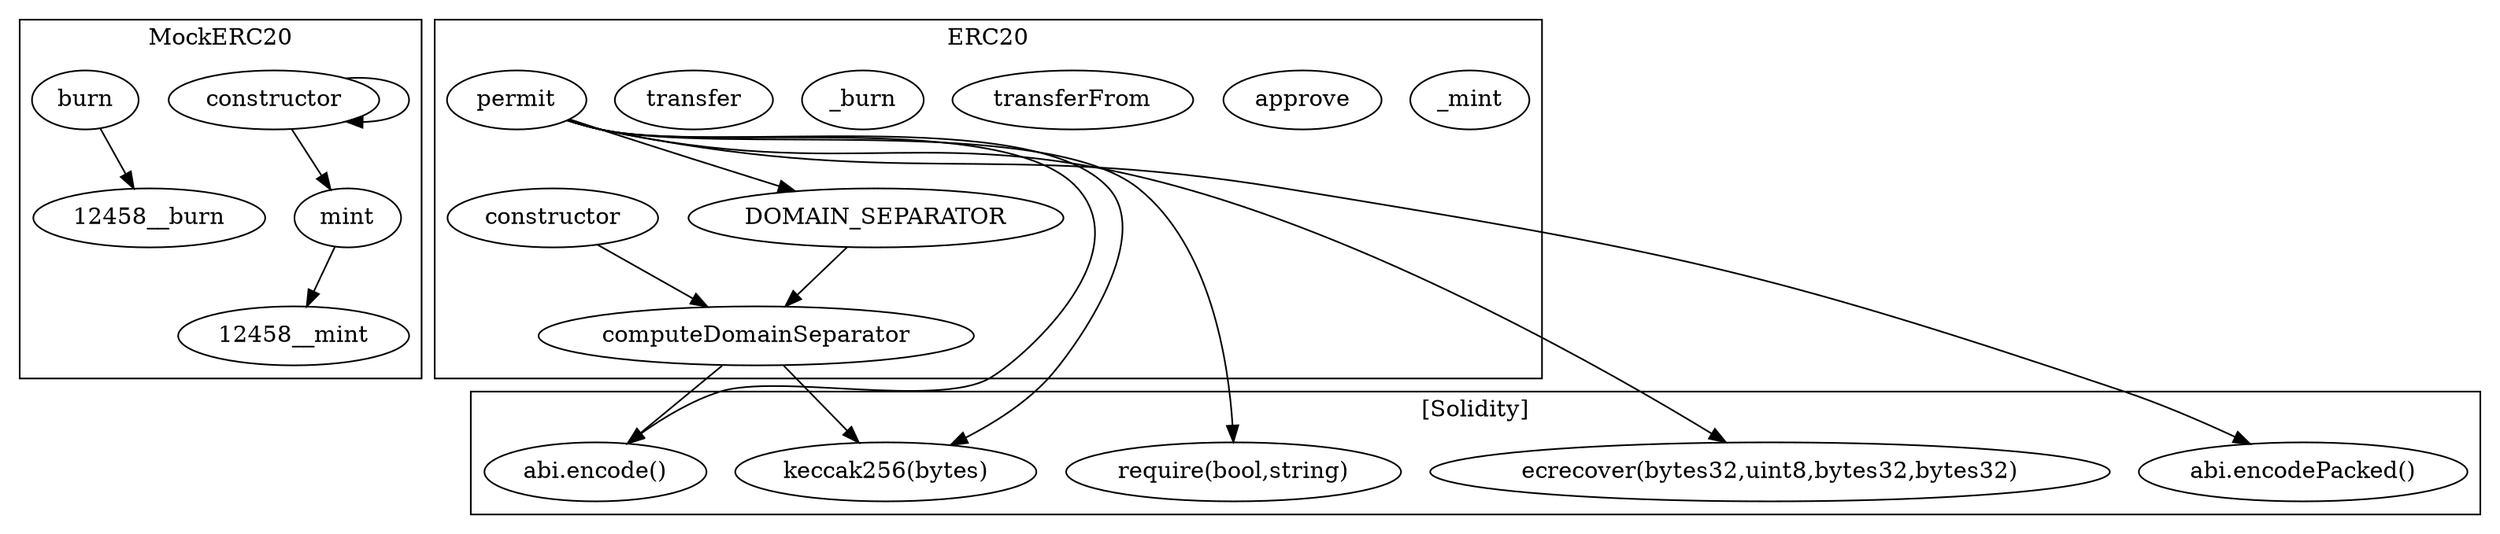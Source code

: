 strict digraph {
subgraph cluster_12458_MockERC20 {
label = "MockERC20"
"12458_constructor" [label="constructor"]
"12458_burn" [label="burn"]
"12458_mint" [label="mint"]
"12458_burn" -> "12458__burn"
"12458_constructor" -> "12458_mint"
"12458_constructor" -> "12458_constructor"
"12458_mint" -> "12458__mint"
}subgraph cluster_12412_ERC20 {
label = "ERC20"
"12412_computeDomainSeparator" [label="computeDomainSeparator"]
"12412__mint" [label="_mint"]
"12412_approve" [label="approve"]
"12412_DOMAIN_SEPARATOR" [label="DOMAIN_SEPARATOR"]
"12412_constructor" [label="constructor"]
"12412_transferFrom" [label="transferFrom"]
"12412__burn" [label="_burn"]
"12412_transfer" [label="transfer"]
"12412_permit" [label="permit"]
"12412_permit" -> "12412_DOMAIN_SEPARATOR"
"12412_constructor" -> "12412_computeDomainSeparator"
"12412_DOMAIN_SEPARATOR" -> "12412_computeDomainSeparator"
}subgraph cluster_solidity {
label = "[Solidity]"
"ecrecover(bytes32,uint8,bytes32,bytes32)" 
"abi.encode()" 
"abi.encodePacked()" 
"require(bool,string)" 
"keccak256(bytes)" 
"12412_permit" -> "abi.encode()"
"12412_computeDomainSeparator" -> "keccak256(bytes)"
"12412_permit" -> "abi.encodePacked()"
"12412_permit" -> "keccak256(bytes)"
"12412_permit" -> "require(bool,string)"
"12412_computeDomainSeparator" -> "abi.encode()"
"12412_permit" -> "ecrecover(bytes32,uint8,bytes32,bytes32)"
}
}